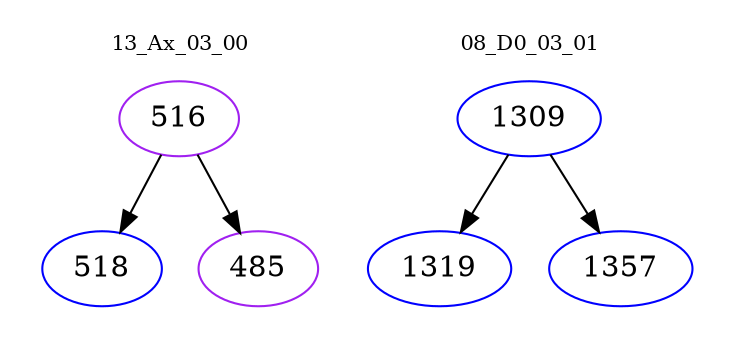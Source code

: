 digraph{
subgraph cluster_0 {
color = white
label = "13_Ax_03_00";
fontsize=10;
T0_516 [label="516", color="purple"]
T0_516 -> T0_518 [color="black"]
T0_518 [label="518", color="blue"]
T0_516 -> T0_485 [color="black"]
T0_485 [label="485", color="purple"]
}
subgraph cluster_1 {
color = white
label = "08_D0_03_01";
fontsize=10;
T1_1309 [label="1309", color="blue"]
T1_1309 -> T1_1319 [color="black"]
T1_1319 [label="1319", color="blue"]
T1_1309 -> T1_1357 [color="black"]
T1_1357 [label="1357", color="blue"]
}
}

